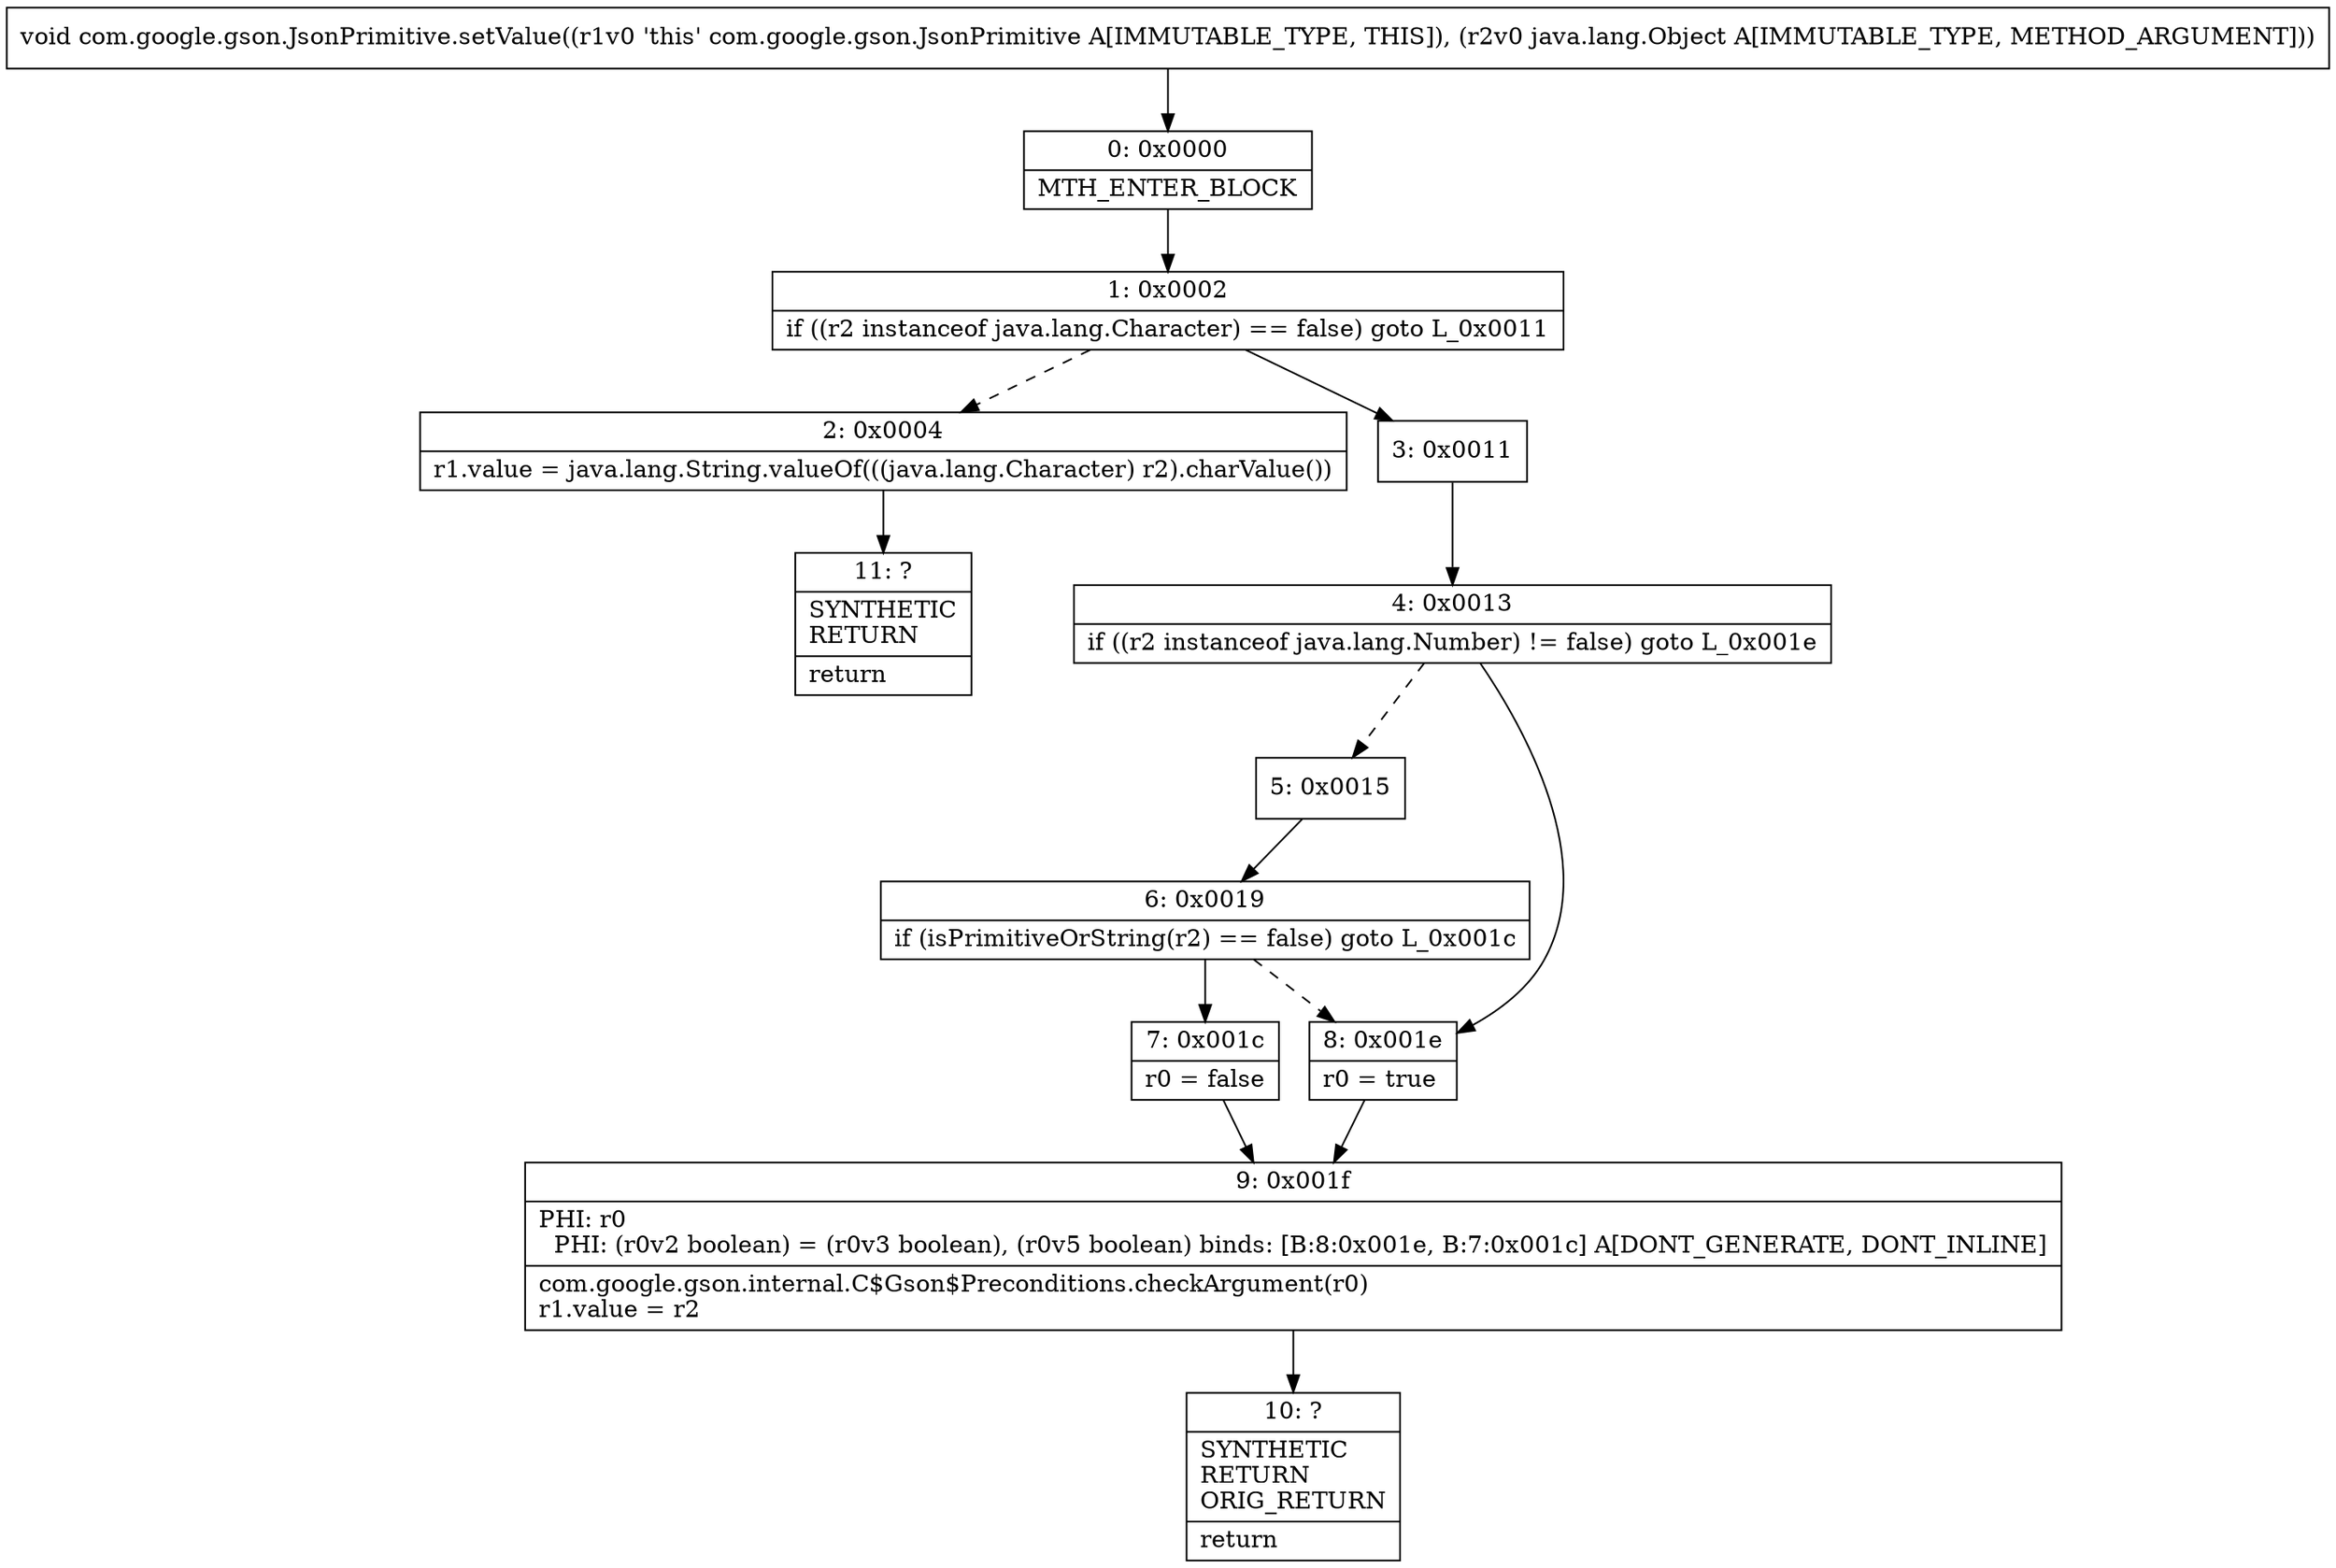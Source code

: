 digraph "CFG forcom.google.gson.JsonPrimitive.setValue(Ljava\/lang\/Object;)V" {
Node_0 [shape=record,label="{0\:\ 0x0000|MTH_ENTER_BLOCK\l}"];
Node_1 [shape=record,label="{1\:\ 0x0002|if ((r2 instanceof java.lang.Character) == false) goto L_0x0011\l}"];
Node_2 [shape=record,label="{2\:\ 0x0004|r1.value = java.lang.String.valueOf(((java.lang.Character) r2).charValue())\l}"];
Node_3 [shape=record,label="{3\:\ 0x0011}"];
Node_4 [shape=record,label="{4\:\ 0x0013|if ((r2 instanceof java.lang.Number) != false) goto L_0x001e\l}"];
Node_5 [shape=record,label="{5\:\ 0x0015}"];
Node_6 [shape=record,label="{6\:\ 0x0019|if (isPrimitiveOrString(r2) == false) goto L_0x001c\l}"];
Node_7 [shape=record,label="{7\:\ 0x001c|r0 = false\l}"];
Node_8 [shape=record,label="{8\:\ 0x001e|r0 = true\l}"];
Node_9 [shape=record,label="{9\:\ 0x001f|PHI: r0 \l  PHI: (r0v2 boolean) = (r0v3 boolean), (r0v5 boolean) binds: [B:8:0x001e, B:7:0x001c] A[DONT_GENERATE, DONT_INLINE]\l|com.google.gson.internal.C$Gson$Preconditions.checkArgument(r0)\lr1.value = r2\l}"];
Node_10 [shape=record,label="{10\:\ ?|SYNTHETIC\lRETURN\lORIG_RETURN\l|return\l}"];
Node_11 [shape=record,label="{11\:\ ?|SYNTHETIC\lRETURN\l|return\l}"];
MethodNode[shape=record,label="{void com.google.gson.JsonPrimitive.setValue((r1v0 'this' com.google.gson.JsonPrimitive A[IMMUTABLE_TYPE, THIS]), (r2v0 java.lang.Object A[IMMUTABLE_TYPE, METHOD_ARGUMENT])) }"];
MethodNode -> Node_0;
Node_0 -> Node_1;
Node_1 -> Node_2[style=dashed];
Node_1 -> Node_3;
Node_2 -> Node_11;
Node_3 -> Node_4;
Node_4 -> Node_5[style=dashed];
Node_4 -> Node_8;
Node_5 -> Node_6;
Node_6 -> Node_7;
Node_6 -> Node_8[style=dashed];
Node_7 -> Node_9;
Node_8 -> Node_9;
Node_9 -> Node_10;
}

